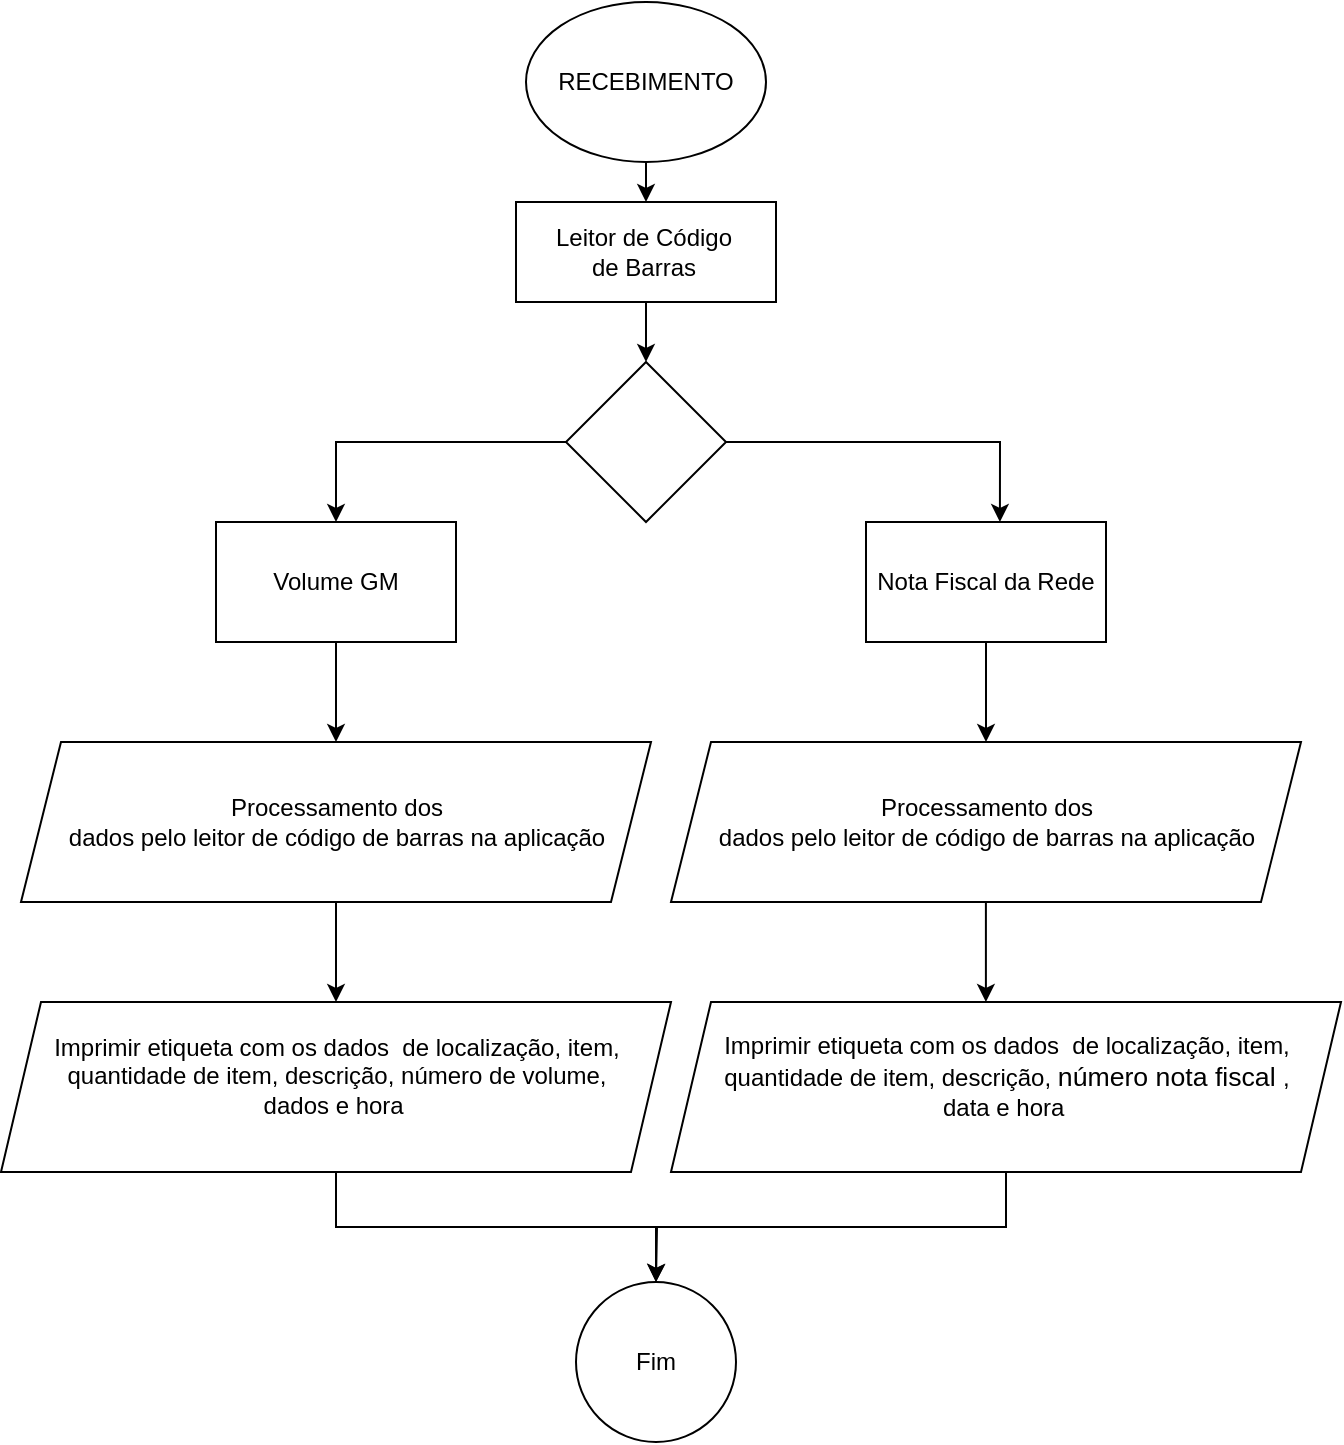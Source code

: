 <mxfile version="15.9.5" type="github">
  <diagram id="naprRCDGPX3BPxph3yD_" name="Page-1">
    <mxGraphModel dx="1865" dy="556" grid="1" gridSize="10" guides="1" tooltips="1" connect="1" arrows="1" fold="1" page="1" pageScale="1" pageWidth="827" pageHeight="1169" math="0" shadow="0">
      <root>
        <mxCell id="0" />
        <mxCell id="1" parent="0" />
        <mxCell id="doQWV-HmhAqJ58ADDW9Z-3" style="edgeStyle=orthogonalEdgeStyle;rounded=0;orthogonalLoop=1;jettySize=auto;html=1;exitX=0.5;exitY=1;exitDx=0;exitDy=0;entryX=0.5;entryY=0;entryDx=0;entryDy=0;" parent="1" source="doQWV-HmhAqJ58ADDW9Z-1" target="doQWV-HmhAqJ58ADDW9Z-2" edge="1">
          <mxGeometry relative="1" as="geometry" />
        </mxCell>
        <mxCell id="doQWV-HmhAqJ58ADDW9Z-1" value="&lt;font style=&quot;vertical-align: inherit&quot;&gt;&lt;font style=&quot;vertical-align: inherit&quot;&gt;RECEBIMENTO&lt;/font&gt;&lt;/font&gt;" style="ellipse;whiteSpace=wrap;html=1;" parent="1" vertex="1">
          <mxGeometry x="235" y="70" width="120" height="80" as="geometry" />
        </mxCell>
        <mxCell id="doQWV-HmhAqJ58ADDW9Z-7" style="edgeStyle=orthogonalEdgeStyle;rounded=0;orthogonalLoop=1;jettySize=auto;html=1;entryX=0.5;entryY=0;entryDx=0;entryDy=0;" parent="1" source="doQWV-HmhAqJ58ADDW9Z-2" target="doQWV-HmhAqJ58ADDW9Z-6" edge="1">
          <mxGeometry relative="1" as="geometry" />
        </mxCell>
        <mxCell id="doQWV-HmhAqJ58ADDW9Z-2" value="" style="rounded=0;whiteSpace=wrap;html=1;" parent="1" vertex="1">
          <mxGeometry x="230" y="170" width="130" height="50" as="geometry" />
        </mxCell>
        <mxCell id="doQWV-HmhAqJ58ADDW9Z-5" value="&lt;p class=&quot;MsoNormal&quot; style=&quot;margin-left: 36.0pt&quot;&gt;&lt;font style=&quot;vertical-align: inherit&quot;&gt;&lt;font style=&quot;vertical-align: inherit&quot;&gt;Leitor de Código de Barras&lt;/font&gt;&lt;/font&gt;&lt;/p&gt;" style="text;html=1;strokeColor=none;fillColor=none;align=center;verticalAlign=middle;whiteSpace=wrap;rounded=0;" parent="1" vertex="1">
          <mxGeometry x="200" y="165" width="140" height="60" as="geometry" />
        </mxCell>
        <mxCell id="doQWV-HmhAqJ58ADDW9Z-11" style="edgeStyle=orthogonalEdgeStyle;rounded=0;orthogonalLoop=1;jettySize=auto;html=1;exitX=0;exitY=0.5;exitDx=0;exitDy=0;entryX=0.5;entryY=0;entryDx=0;entryDy=0;" parent="1" source="doQWV-HmhAqJ58ADDW9Z-6" target="doQWV-HmhAqJ58ADDW9Z-9" edge="1">
          <mxGeometry relative="1" as="geometry" />
        </mxCell>
        <mxCell id="doQWV-HmhAqJ58ADDW9Z-12" style="edgeStyle=orthogonalEdgeStyle;rounded=0;orthogonalLoop=1;jettySize=auto;html=1;exitX=1;exitY=0.5;exitDx=0;exitDy=0;entryX=0.558;entryY=0;entryDx=0;entryDy=0;entryPerimeter=0;" parent="1" source="doQWV-HmhAqJ58ADDW9Z-6" target="doQWV-HmhAqJ58ADDW9Z-10" edge="1">
          <mxGeometry relative="1" as="geometry" />
        </mxCell>
        <mxCell id="doQWV-HmhAqJ58ADDW9Z-6" value="" style="rhombus;whiteSpace=wrap;html=1;" parent="1" vertex="1">
          <mxGeometry x="255" y="250" width="80" height="80" as="geometry" />
        </mxCell>
        <mxCell id="doQWV-HmhAqJ58ADDW9Z-16" style="edgeStyle=orthogonalEdgeStyle;rounded=0;orthogonalLoop=1;jettySize=auto;html=1;exitX=0.5;exitY=1;exitDx=0;exitDy=0;" parent="1" source="doQWV-HmhAqJ58ADDW9Z-9" target="doQWV-HmhAqJ58ADDW9Z-13" edge="1">
          <mxGeometry relative="1" as="geometry">
            <mxPoint x="290" y="540" as="targetPoint" />
          </mxGeometry>
        </mxCell>
        <mxCell id="doQWV-HmhAqJ58ADDW9Z-9" value="&lt;font style=&quot;vertical-align: inherit&quot;&gt;&lt;font style=&quot;vertical-align: inherit&quot;&gt;Volume GM&lt;/font&gt;&lt;/font&gt;" style="rounded=0;whiteSpace=wrap;html=1;" parent="1" vertex="1">
          <mxGeometry x="80" y="330" width="120" height="60" as="geometry" />
        </mxCell>
        <mxCell id="doQWV-HmhAqJ58ADDW9Z-24" style="edgeStyle=orthogonalEdgeStyle;rounded=0;orthogonalLoop=1;jettySize=auto;html=1;exitX=0.5;exitY=1;exitDx=0;exitDy=0;entryX=0.5;entryY=0;entryDx=0;entryDy=0;" parent="1" source="doQWV-HmhAqJ58ADDW9Z-10" target="doQWV-HmhAqJ58ADDW9Z-19" edge="1">
          <mxGeometry relative="1" as="geometry" />
        </mxCell>
        <mxCell id="doQWV-HmhAqJ58ADDW9Z-10" value="&lt;font style=&quot;vertical-align: inherit&quot;&gt;&lt;font style=&quot;vertical-align: inherit&quot;&gt;&lt;font style=&quot;vertical-align: inherit&quot;&gt;&lt;font style=&quot;vertical-align: inherit&quot;&gt;Nota Fiscal da Rede&lt;/font&gt;&lt;/font&gt;&lt;/font&gt;&lt;/font&gt;" style="rounded=0;whiteSpace=wrap;html=1;" parent="1" vertex="1">
          <mxGeometry x="405" y="330" width="120" height="60" as="geometry" />
        </mxCell>
        <mxCell id="doQWV-HmhAqJ58ADDW9Z-18" style="edgeStyle=orthogonalEdgeStyle;rounded=0;orthogonalLoop=1;jettySize=auto;html=1;exitX=0.5;exitY=1;exitDx=0;exitDy=0;entryX=0.5;entryY=0;entryDx=0;entryDy=0;" parent="1" source="doQWV-HmhAqJ58ADDW9Z-13" target="doQWV-HmhAqJ58ADDW9Z-17" edge="1">
          <mxGeometry relative="1" as="geometry" />
        </mxCell>
        <mxCell id="doQWV-HmhAqJ58ADDW9Z-13" value="&lt;font style=&quot;vertical-align: inherit&quot;&gt;&lt;font style=&quot;vertical-align: inherit&quot;&gt;Processamento dos &lt;/font&gt;&lt;/font&gt;&lt;br&gt;&lt;font style=&quot;vertical-align: inherit&quot;&gt;&lt;font style=&quot;vertical-align: inherit&quot;&gt;dados pelo leitor de código de barras na aplicação&lt;/font&gt;&lt;/font&gt;" style="shape=parallelogram;perimeter=parallelogramPerimeter;whiteSpace=wrap;html=1;fixedSize=1;" parent="1" vertex="1">
          <mxGeometry x="-17.5" y="440" width="315" height="80" as="geometry" />
        </mxCell>
        <mxCell id="doQWV-HmhAqJ58ADDW9Z-26" style="edgeStyle=orthogonalEdgeStyle;rounded=0;orthogonalLoop=1;jettySize=auto;html=1;exitX=0.5;exitY=1;exitDx=0;exitDy=0;entryX=0.5;entryY=0;entryDx=0;entryDy=0;" parent="1" source="doQWV-HmhAqJ58ADDW9Z-17" target="doQWV-HmhAqJ58ADDW9Z-25" edge="1">
          <mxGeometry relative="1" as="geometry" />
        </mxCell>
        <mxCell id="doQWV-HmhAqJ58ADDW9Z-17" value="&lt;font style=&quot;vertical-align: inherit&quot;&gt;&lt;font style=&quot;vertical-align: inherit&quot;&gt;Imprimir etiqueta com os dados&amp;nbsp; &lt;/font&gt;&lt;/font&gt;&lt;span&gt;&lt;font style=&quot;vertical-align: inherit&quot;&gt;&lt;font style=&quot;vertical-align: inherit&quot;&gt;de localização, item, quantidade de item, descrição, número de volume, &lt;/font&gt;&lt;/font&gt;&lt;br&gt;&lt;font style=&quot;vertical-align: inherit&quot;&gt;&lt;font style=&quot;vertical-align: inherit&quot;&gt;dados e hora&amp;nbsp;&lt;/font&gt;&lt;/font&gt;&lt;/span&gt;&lt;br&gt;&lt;p class=&quot;MsoNormal&quot; style=&quot;margin-left: 36.0pt&quot;&gt;&lt;/p&gt;" style="shape=parallelogram;perimeter=parallelogramPerimeter;whiteSpace=wrap;html=1;fixedSize=1;" parent="1" vertex="1">
          <mxGeometry x="-27.5" y="570" width="335" height="85" as="geometry" />
        </mxCell>
        <mxCell id="doQWV-HmhAqJ58ADDW9Z-23" style="edgeStyle=orthogonalEdgeStyle;rounded=0;orthogonalLoop=1;jettySize=auto;html=1;entryX=0.47;entryY=0;entryDx=0;entryDy=0;entryPerimeter=0;" parent="1" source="doQWV-HmhAqJ58ADDW9Z-19" target="doQWV-HmhAqJ58ADDW9Z-20" edge="1">
          <mxGeometry relative="1" as="geometry" />
        </mxCell>
        <mxCell id="doQWV-HmhAqJ58ADDW9Z-19" value="Processamento dos&lt;br&gt;dados pelo leitor de código de barras na aplicação" style="shape=parallelogram;perimeter=parallelogramPerimeter;whiteSpace=wrap;html=1;fixedSize=1;" parent="1" vertex="1">
          <mxGeometry x="307.5" y="440" width="315" height="80" as="geometry" />
        </mxCell>
        <mxCell id="doQWV-HmhAqJ58ADDW9Z-27" style="edgeStyle=orthogonalEdgeStyle;rounded=0;orthogonalLoop=1;jettySize=auto;html=1;exitX=0.5;exitY=1;exitDx=0;exitDy=0;" parent="1" source="doQWV-HmhAqJ58ADDW9Z-20" edge="1">
          <mxGeometry relative="1" as="geometry">
            <mxPoint x="300" y="710" as="targetPoint" />
          </mxGeometry>
        </mxCell>
        <mxCell id="doQWV-HmhAqJ58ADDW9Z-20" value="&lt;font style=&quot;vertical-align: inherit&quot;&gt;&lt;font style=&quot;vertical-align: inherit&quot;&gt;Imprimir etiqueta com os dados&amp;nbsp; &lt;/font&gt;&lt;/font&gt;&lt;span&gt;&lt;font style=&quot;vertical-align: inherit&quot;&gt;&lt;font style=&quot;vertical-align: inherit&quot;&gt;de localização, item, quantidade de item, descrição, &lt;/font&gt;&lt;/font&gt;&lt;/span&gt;&lt;span style=&quot;font-size: 10.0pt ; font-family: &amp;#34;arial&amp;#34; , sans-serif&quot;&gt;&lt;font style=&quot;vertical-align: inherit&quot;&gt;&lt;font style=&quot;vertical-align: inherit&quot;&gt;número nota fiscal &lt;/font&gt;&lt;/font&gt;&lt;/span&gt;&lt;span&gt;&lt;font style=&quot;vertical-align: inherit&quot;&gt;&lt;font style=&quot;vertical-align: inherit&quot;&gt;, &lt;/font&gt;&lt;/font&gt;&lt;br&gt;&lt;font style=&quot;vertical-align: inherit&quot;&gt;&lt;font style=&quot;vertical-align: inherit&quot;&gt;data e hora&amp;nbsp;&lt;/font&gt;&lt;/font&gt;&lt;/span&gt;&lt;br&gt;&lt;p class=&quot;MsoNormal&quot; style=&quot;margin-left: 36.0pt&quot;&gt;&lt;/p&gt;" style="shape=parallelogram;perimeter=parallelogramPerimeter;whiteSpace=wrap;html=1;fixedSize=1;" parent="1" vertex="1">
          <mxGeometry x="307.5" y="570" width="335" height="85" as="geometry" />
        </mxCell>
        <mxCell id="doQWV-HmhAqJ58ADDW9Z-25" value="Fim" style="ellipse;whiteSpace=wrap;html=1;aspect=fixed;" parent="1" vertex="1">
          <mxGeometry x="260" y="710" width="80" height="80" as="geometry" />
        </mxCell>
      </root>
    </mxGraphModel>
  </diagram>
</mxfile>
